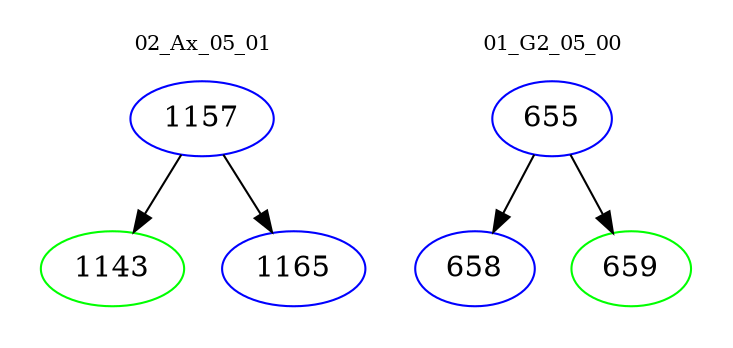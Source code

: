 digraph{
subgraph cluster_0 {
color = white
label = "02_Ax_05_01";
fontsize=10;
T0_1157 [label="1157", color="blue"]
T0_1157 -> T0_1143 [color="black"]
T0_1143 [label="1143", color="green"]
T0_1157 -> T0_1165 [color="black"]
T0_1165 [label="1165", color="blue"]
}
subgraph cluster_1 {
color = white
label = "01_G2_05_00";
fontsize=10;
T1_655 [label="655", color="blue"]
T1_655 -> T1_658 [color="black"]
T1_658 [label="658", color="blue"]
T1_655 -> T1_659 [color="black"]
T1_659 [label="659", color="green"]
}
}
